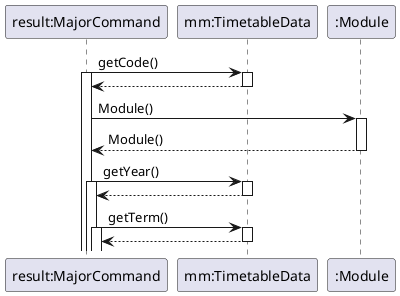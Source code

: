 @startuml
'https://plantuml.com/sequence-diagram

participant "result:MajorCommand"
participant "mm:TimetableData"
participant ":Module"

"result:MajorCommand" -> "mm:TimetableData": getCode()
activate "result:MajorCommand"
activate "mm:TimetableData"
"result:MajorCommand" <-- "mm:TimetableData"
deactivate "mm:TimetableData"
"result:MajorCommand" -> ":Module": Module()
activate ":Module"
"result:MajorCommand" <-- ":Module": Module()
deactivate ":Module"
"result:MajorCommand" -> "mm:TimetableData": getYear()
activate "result:MajorCommand"
activate "mm:TimetableData"
"result:MajorCommand" <-- "mm:TimetableData"
deactivate "mm:TimetableData"
"result:MajorCommand" -> "mm:TimetableData": getTerm()
activate "result:MajorCommand"
activate "mm:TimetableData"
"result:MajorCommand" <-- "mm:TimetableData"
deactivate "mm:TimetableData"



@enduml